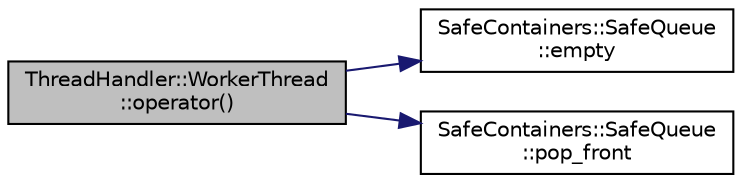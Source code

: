 digraph "ThreadHandler::WorkerThread::operator()"
{
 // INTERACTIVE_SVG=YES
 // LATEX_PDF_SIZE
  edge [fontname="Helvetica",fontsize="10",labelfontname="Helvetica",labelfontsize="10"];
  node [fontname="Helvetica",fontsize="10",shape=record];
  rankdir="LR";
  Node1 [label="ThreadHandler::WorkerThread\l::operator()",height=0.2,width=0.4,color="black", fillcolor="grey75", style="filled", fontcolor="black",tooltip="Runs the Threads. Overloading allows us to emplace an instance of the class into a std::thread and st..."];
  Node1 -> Node2 [color="midnightblue",fontsize="10",style="solid",fontname="Helvetica"];
  Node2 [label="SafeContainers::SafeQueue\l::empty",height=0.2,width=0.4,color="black", fillcolor="white", style="filled",URL="$d2/df2/classSafeContainers_1_1SafeQueue.html#a9618125c76454aca006273dd22af2e77",tooltip="empty"];
  Node1 -> Node3 [color="midnightblue",fontsize="10",style="solid",fontname="Helvetica"];
  Node3 [label="SafeContainers::SafeQueue\l::pop_front",height=0.2,width=0.4,color="black", fillcolor="white", style="filled",URL="$d2/df2/classSafeContainers_1_1SafeQueue.html#ab9585ee25f60058a590c7920b7a36711",tooltip="Returns the element from the front of the queue and removes it."];
}
